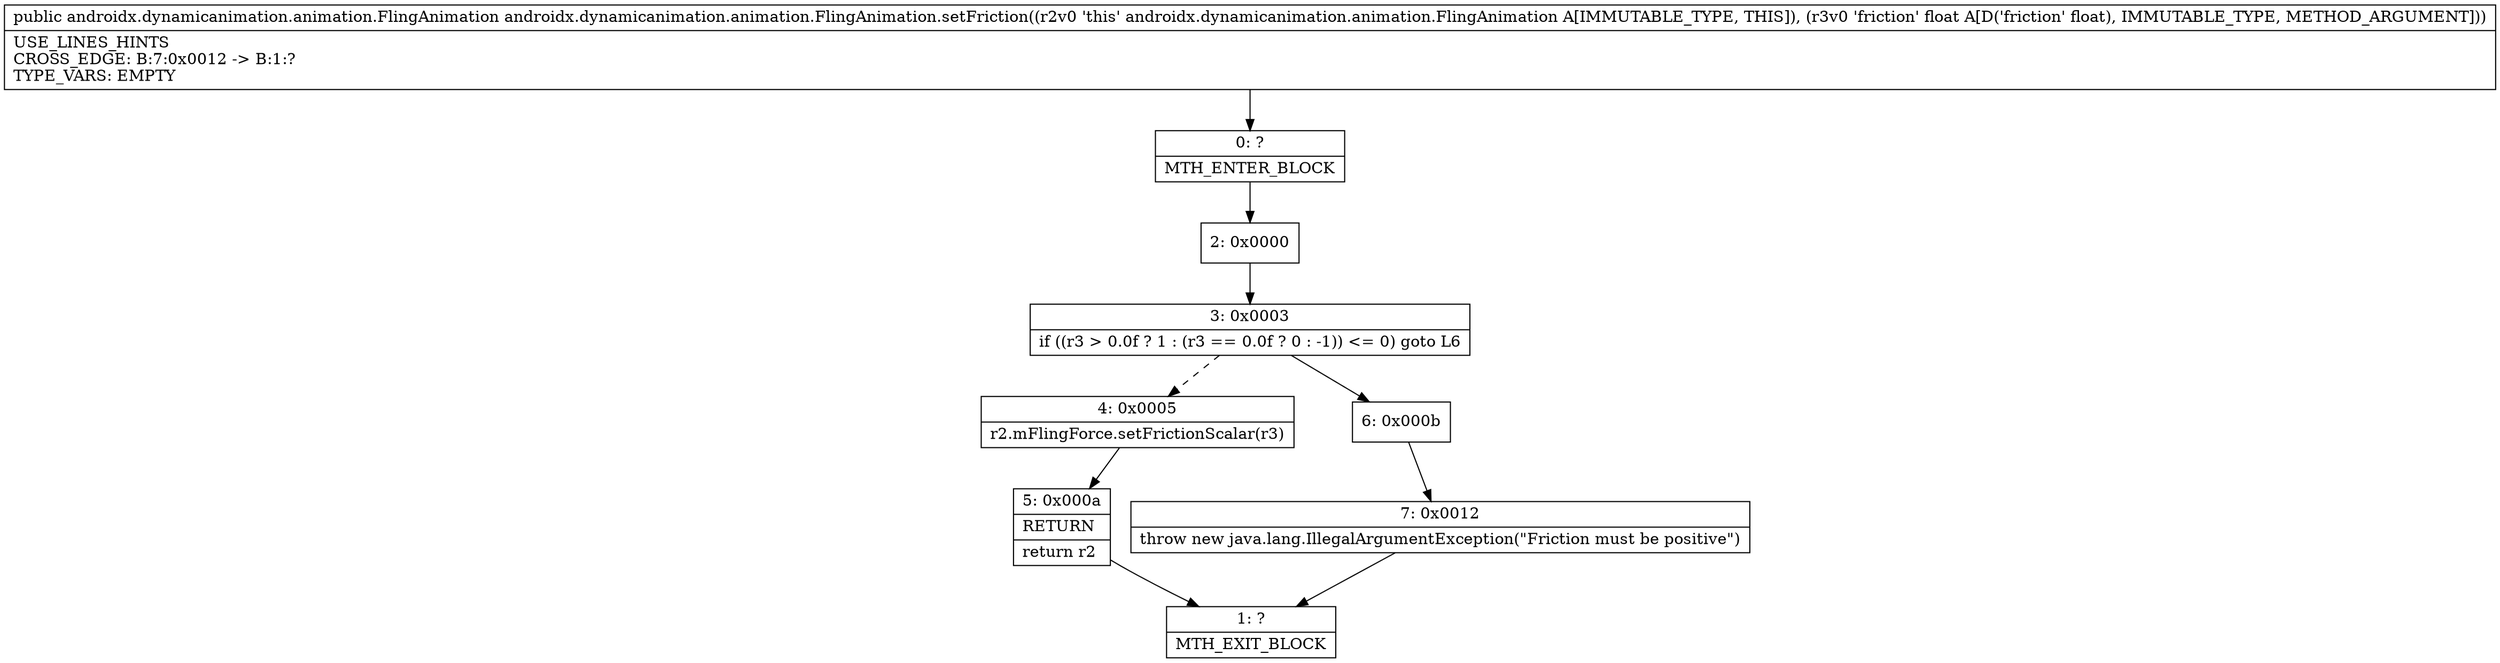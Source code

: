 digraph "CFG forandroidx.dynamicanimation.animation.FlingAnimation.setFriction(F)Landroidx\/dynamicanimation\/animation\/FlingAnimation;" {
Node_0 [shape=record,label="{0\:\ ?|MTH_ENTER_BLOCK\l}"];
Node_2 [shape=record,label="{2\:\ 0x0000}"];
Node_3 [shape=record,label="{3\:\ 0x0003|if ((r3 \> 0.0f ? 1 : (r3 == 0.0f ? 0 : \-1)) \<= 0) goto L6\l}"];
Node_4 [shape=record,label="{4\:\ 0x0005|r2.mFlingForce.setFrictionScalar(r3)\l}"];
Node_5 [shape=record,label="{5\:\ 0x000a|RETURN\l|return r2\l}"];
Node_1 [shape=record,label="{1\:\ ?|MTH_EXIT_BLOCK\l}"];
Node_6 [shape=record,label="{6\:\ 0x000b}"];
Node_7 [shape=record,label="{7\:\ 0x0012|throw new java.lang.IllegalArgumentException(\"Friction must be positive\")\l}"];
MethodNode[shape=record,label="{public androidx.dynamicanimation.animation.FlingAnimation androidx.dynamicanimation.animation.FlingAnimation.setFriction((r2v0 'this' androidx.dynamicanimation.animation.FlingAnimation A[IMMUTABLE_TYPE, THIS]), (r3v0 'friction' float A[D('friction' float), IMMUTABLE_TYPE, METHOD_ARGUMENT]))  | USE_LINES_HINTS\lCROSS_EDGE: B:7:0x0012 \-\> B:1:?\lTYPE_VARS: EMPTY\l}"];
MethodNode -> Node_0;Node_0 -> Node_2;
Node_2 -> Node_3;
Node_3 -> Node_4[style=dashed];
Node_3 -> Node_6;
Node_4 -> Node_5;
Node_5 -> Node_1;
Node_6 -> Node_7;
Node_7 -> Node_1;
}

